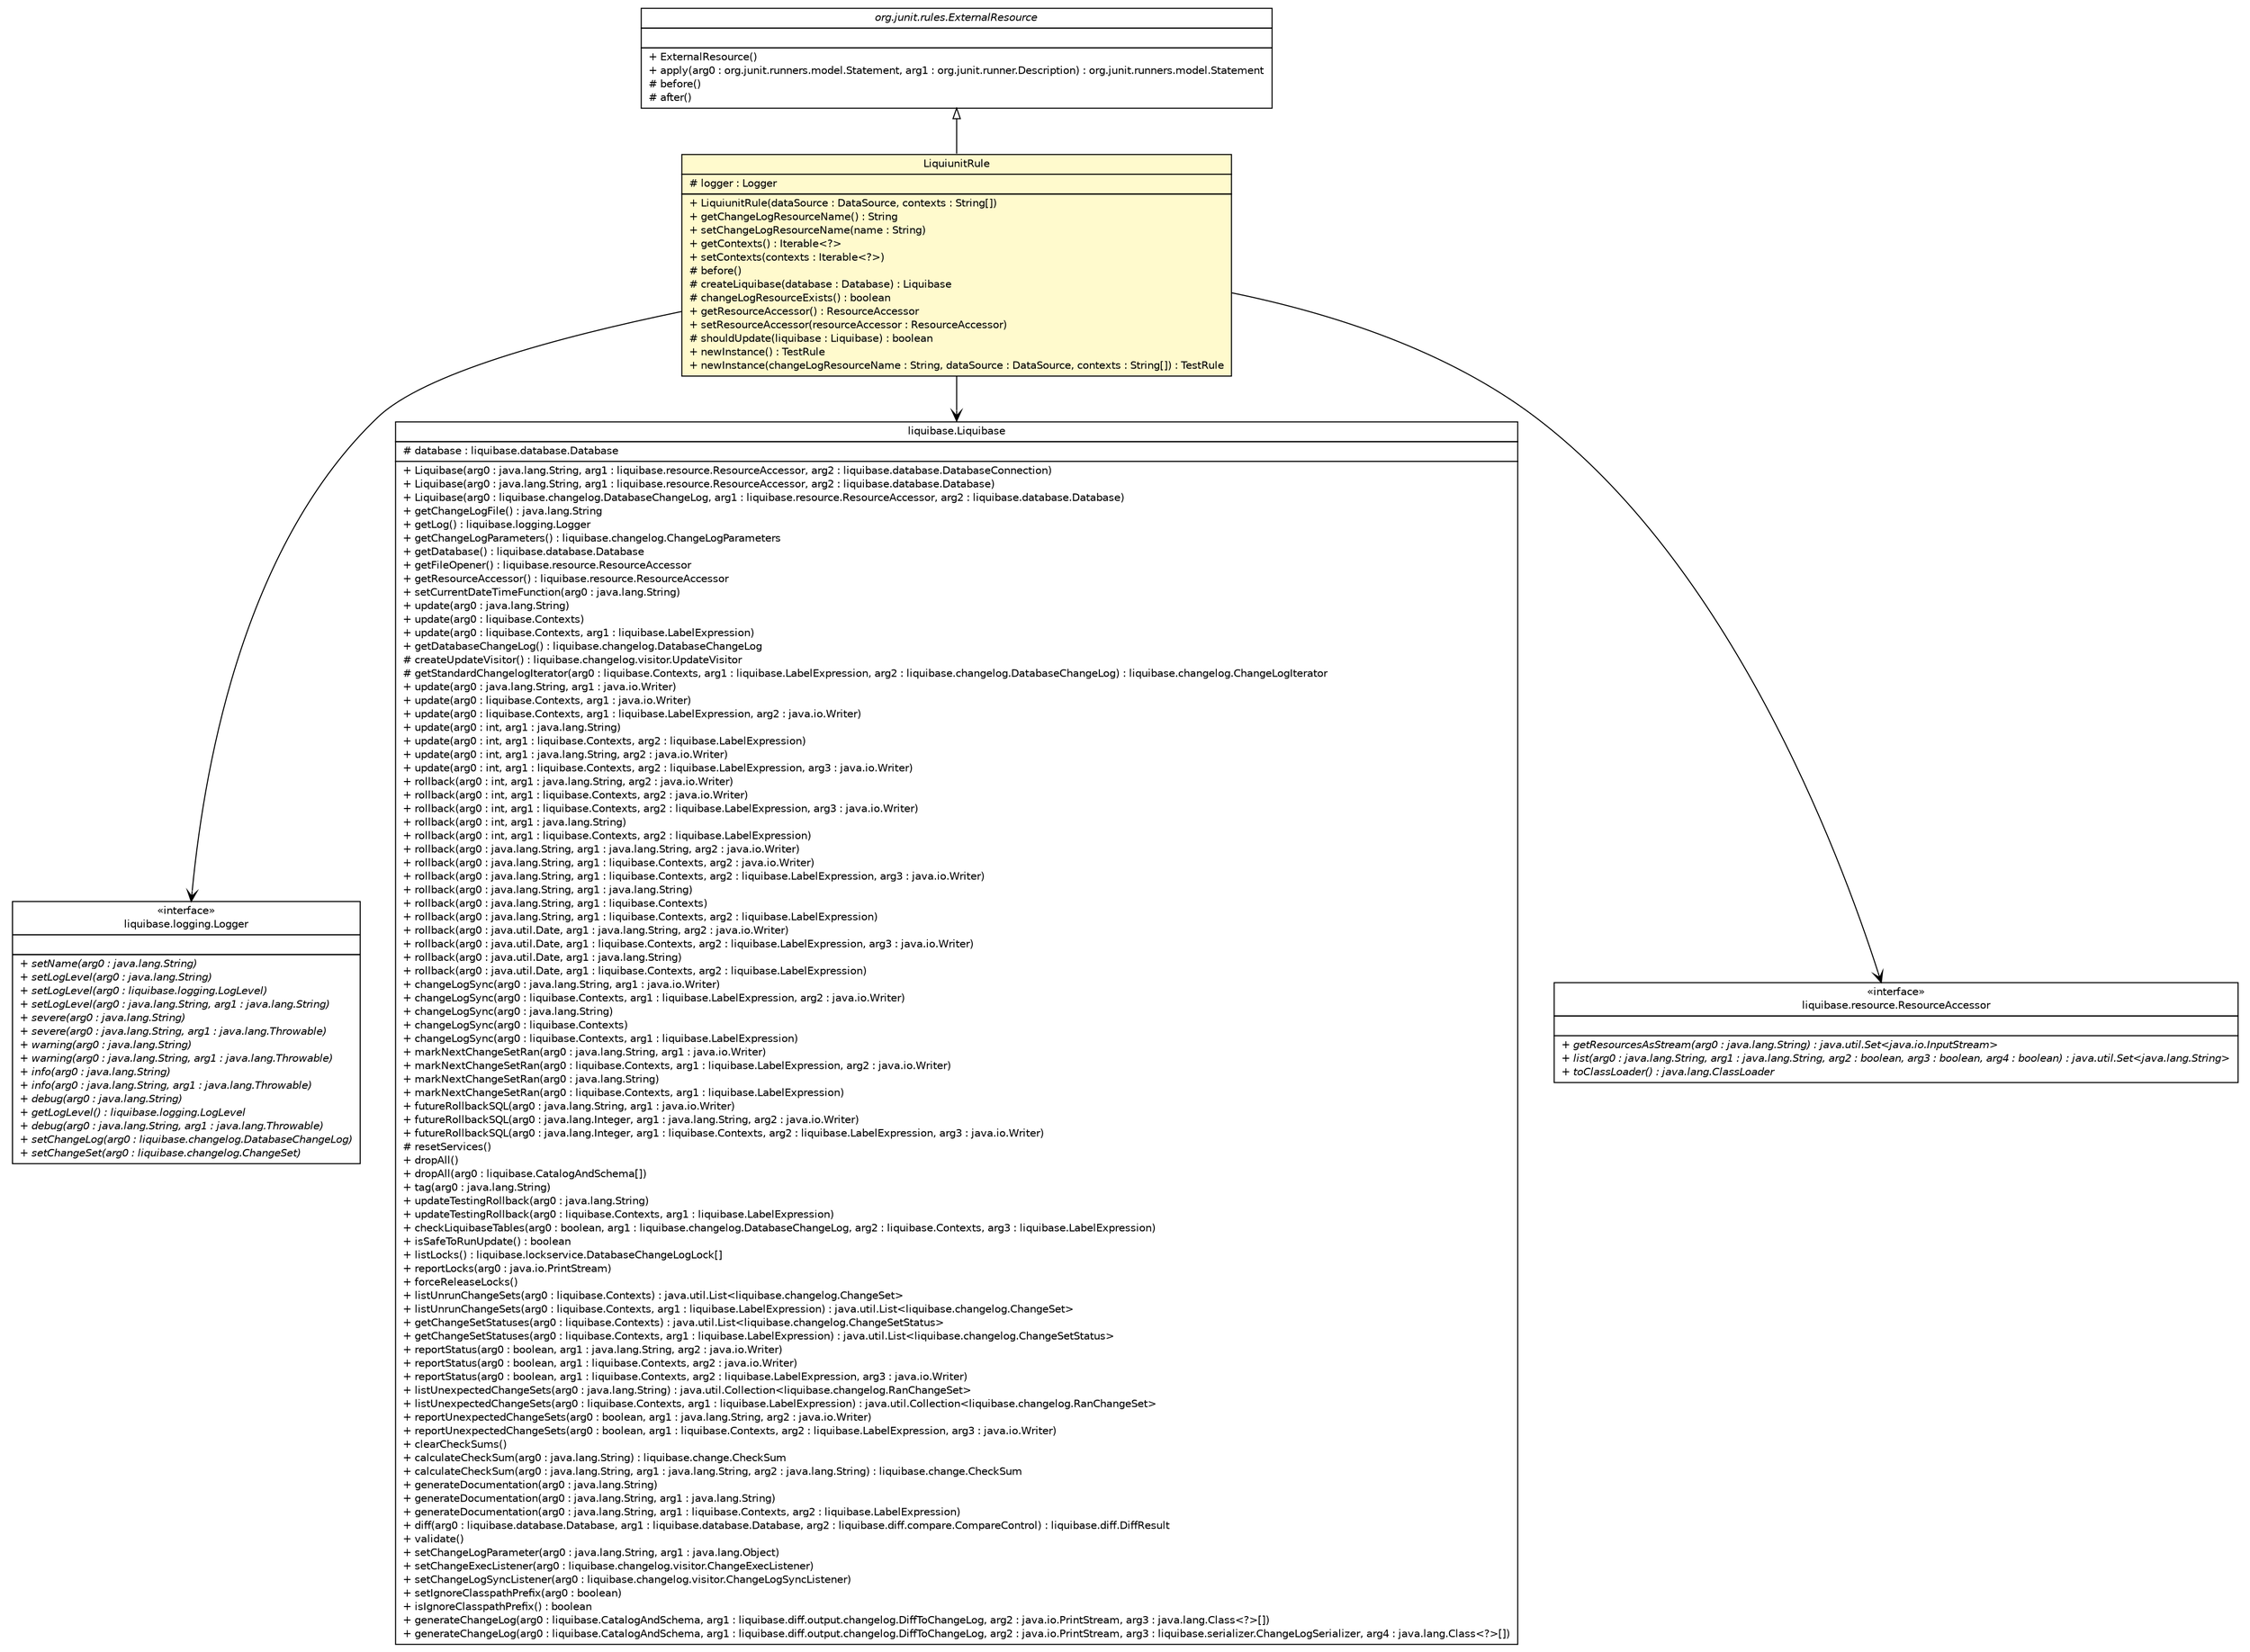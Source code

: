 #!/usr/local/bin/dot
#
# Class diagram 
# Generated by UMLGraph version R5_6-24-gf6e263 (http://www.umlgraph.org/)
#

digraph G {
	edge [fontname="Helvetica",fontsize=10,labelfontname="Helvetica",labelfontsize=10];
	node [fontname="Helvetica",fontsize=10,shape=plaintext];
	nodesep=0.25;
	ranksep=0.5;
	// com.edugility.liquiunit.LiquiunitRule
	c73 [label=<<table title="com.edugility.liquiunit.LiquiunitRule" border="0" cellborder="1" cellspacing="0" cellpadding="2" port="p" bgcolor="lemonChiffon" href="./LiquiunitRule.html">
		<tr><td><table border="0" cellspacing="0" cellpadding="1">
<tr><td align="center" balign="center"> LiquiunitRule </td></tr>
		</table></td></tr>
		<tr><td><table border="0" cellspacing="0" cellpadding="1">
<tr><td align="left" balign="left"> # logger : Logger </td></tr>
		</table></td></tr>
		<tr><td><table border="0" cellspacing="0" cellpadding="1">
<tr><td align="left" balign="left"> + LiquiunitRule(dataSource : DataSource, contexts : String[]) </td></tr>
<tr><td align="left" balign="left"> + getChangeLogResourceName() : String </td></tr>
<tr><td align="left" balign="left"> + setChangeLogResourceName(name : String) </td></tr>
<tr><td align="left" balign="left"> + getContexts() : Iterable&lt;?&gt; </td></tr>
<tr><td align="left" balign="left"> + setContexts(contexts : Iterable&lt;?&gt;) </td></tr>
<tr><td align="left" balign="left"> # before() </td></tr>
<tr><td align="left" balign="left"> # createLiquibase(database : Database) : Liquibase </td></tr>
<tr><td align="left" balign="left"> # changeLogResourceExists() : boolean </td></tr>
<tr><td align="left" balign="left"> + getResourceAccessor() : ResourceAccessor </td></tr>
<tr><td align="left" balign="left"> + setResourceAccessor(resourceAccessor : ResourceAccessor) </td></tr>
<tr><td align="left" balign="left"> # shouldUpdate(liquibase : Liquibase) : boolean </td></tr>
<tr><td align="left" balign="left"> + newInstance() : TestRule </td></tr>
<tr><td align="left" balign="left"> + newInstance(changeLogResourceName : String, dataSource : DataSource, contexts : String[]) : TestRule </td></tr>
		</table></td></tr>
		</table>>, URL="./LiquiunitRule.html", fontname="Helvetica", fontcolor="black", fontsize=10.0];
	//com.edugility.liquiunit.LiquiunitRule extends org.junit.rules.ExternalResource
	c79:p -> c73:p [dir=back,arrowtail=empty];
	// com.edugility.liquiunit.LiquiunitRule NAVASSOC liquibase.logging.Logger
	c73:p -> c81:p [taillabel="", label="", headlabel="", fontname="Helvetica", fontcolor="black", fontsize=10.0, color="black", arrowhead=open];
	// com.edugility.liquiunit.LiquiunitRule NAVASSOC liquibase.Liquibase
	c73:p -> c87:p [taillabel="", label="", headlabel="", fontname="Helvetica", fontcolor="black", fontsize=10.0, color="black", arrowhead=open];
	// com.edugility.liquiunit.LiquiunitRule NAVASSOC liquibase.resource.ResourceAccessor
	c73:p -> c88:p [taillabel="", label="", headlabel="", fontname="Helvetica", fontcolor="black", fontsize=10.0, color="black", arrowhead=open];
	// liquibase.resource.ResourceAccessor
	c88 [label=<<table title="liquibase.resource.ResourceAccessor" border="0" cellborder="1" cellspacing="0" cellpadding="2" port="p" href="http://www.liquibase.org/javadoc/liquibase/resource/ResourceAccessor.html">
		<tr><td><table border="0" cellspacing="0" cellpadding="1">
<tr><td align="center" balign="center"> &#171;interface&#187; </td></tr>
<tr><td align="center" balign="center"> liquibase.resource.ResourceAccessor </td></tr>
		</table></td></tr>
		<tr><td><table border="0" cellspacing="0" cellpadding="1">
<tr><td align="left" balign="left">  </td></tr>
		</table></td></tr>
		<tr><td><table border="0" cellspacing="0" cellpadding="1">
<tr><td align="left" balign="left"><font face="Helvetica-Oblique" point-size="10.0"> + getResourcesAsStream(arg0 : java.lang.String) : java.util.Set&lt;java.io.InputStream&gt; </font></td></tr>
<tr><td align="left" balign="left"><font face="Helvetica-Oblique" point-size="10.0"> + list(arg0 : java.lang.String, arg1 : java.lang.String, arg2 : boolean, arg3 : boolean, arg4 : boolean) : java.util.Set&lt;java.lang.String&gt; </font></td></tr>
<tr><td align="left" balign="left"><font face="Helvetica-Oblique" point-size="10.0"> + toClassLoader() : java.lang.ClassLoader </font></td></tr>
		</table></td></tr>
		</table>>, URL="http://www.liquibase.org/javadoc/liquibase/resource/ResourceAccessor.html", fontname="Helvetica", fontcolor="black", fontsize=10.0];
	// org.junit.rules.ExternalResource
	c79 [label=<<table title="org.junit.rules.ExternalResource" border="0" cellborder="1" cellspacing="0" cellpadding="2" port="p" href="http://junit.org/apidocs/org/junit/rules/ExternalResource.html">
		<tr><td><table border="0" cellspacing="0" cellpadding="1">
<tr><td align="center" balign="center"><font face="Helvetica-Oblique"> org.junit.rules.ExternalResource </font></td></tr>
		</table></td></tr>
		<tr><td><table border="0" cellspacing="0" cellpadding="1">
<tr><td align="left" balign="left">  </td></tr>
		</table></td></tr>
		<tr><td><table border="0" cellspacing="0" cellpadding="1">
<tr><td align="left" balign="left"> + ExternalResource() </td></tr>
<tr><td align="left" balign="left"> + apply(arg0 : org.junit.runners.model.Statement, arg1 : org.junit.runner.Description) : org.junit.runners.model.Statement </td></tr>
<tr><td align="left" balign="left"> # before() </td></tr>
<tr><td align="left" balign="left"> # after() </td></tr>
		</table></td></tr>
		</table>>, URL="http://junit.org/apidocs/org/junit/rules/ExternalResource.html", fontname="Helvetica", fontcolor="black", fontsize=10.0];
	// liquibase.logging.Logger
	c81 [label=<<table title="liquibase.logging.Logger" border="0" cellborder="1" cellspacing="0" cellpadding="2" port="p" href="http://www.liquibase.org/javadoc/liquibase/logging/Logger.html">
		<tr><td><table border="0" cellspacing="0" cellpadding="1">
<tr><td align="center" balign="center"> &#171;interface&#187; </td></tr>
<tr><td align="center" balign="center"> liquibase.logging.Logger </td></tr>
		</table></td></tr>
		<tr><td><table border="0" cellspacing="0" cellpadding="1">
<tr><td align="left" balign="left">  </td></tr>
		</table></td></tr>
		<tr><td><table border="0" cellspacing="0" cellpadding="1">
<tr><td align="left" balign="left"><font face="Helvetica-Oblique" point-size="10.0"> + setName(arg0 : java.lang.String) </font></td></tr>
<tr><td align="left" balign="left"><font face="Helvetica-Oblique" point-size="10.0"> + setLogLevel(arg0 : java.lang.String) </font></td></tr>
<tr><td align="left" balign="left"><font face="Helvetica-Oblique" point-size="10.0"> + setLogLevel(arg0 : liquibase.logging.LogLevel) </font></td></tr>
<tr><td align="left" balign="left"><font face="Helvetica-Oblique" point-size="10.0"> + setLogLevel(arg0 : java.lang.String, arg1 : java.lang.String) </font></td></tr>
<tr><td align="left" balign="left"><font face="Helvetica-Oblique" point-size="10.0"> + severe(arg0 : java.lang.String) </font></td></tr>
<tr><td align="left" balign="left"><font face="Helvetica-Oblique" point-size="10.0"> + severe(arg0 : java.lang.String, arg1 : java.lang.Throwable) </font></td></tr>
<tr><td align="left" balign="left"><font face="Helvetica-Oblique" point-size="10.0"> + warning(arg0 : java.lang.String) </font></td></tr>
<tr><td align="left" balign="left"><font face="Helvetica-Oblique" point-size="10.0"> + warning(arg0 : java.lang.String, arg1 : java.lang.Throwable) </font></td></tr>
<tr><td align="left" balign="left"><font face="Helvetica-Oblique" point-size="10.0"> + info(arg0 : java.lang.String) </font></td></tr>
<tr><td align="left" balign="left"><font face="Helvetica-Oblique" point-size="10.0"> + info(arg0 : java.lang.String, arg1 : java.lang.Throwable) </font></td></tr>
<tr><td align="left" balign="left"><font face="Helvetica-Oblique" point-size="10.0"> + debug(arg0 : java.lang.String) </font></td></tr>
<tr><td align="left" balign="left"><font face="Helvetica-Oblique" point-size="10.0"> + getLogLevel() : liquibase.logging.LogLevel </font></td></tr>
<tr><td align="left" balign="left"><font face="Helvetica-Oblique" point-size="10.0"> + debug(arg0 : java.lang.String, arg1 : java.lang.Throwable) </font></td></tr>
<tr><td align="left" balign="left"><font face="Helvetica-Oblique" point-size="10.0"> + setChangeLog(arg0 : liquibase.changelog.DatabaseChangeLog) </font></td></tr>
<tr><td align="left" balign="left"><font face="Helvetica-Oblique" point-size="10.0"> + setChangeSet(arg0 : liquibase.changelog.ChangeSet) </font></td></tr>
		</table></td></tr>
		</table>>, URL="http://www.liquibase.org/javadoc/liquibase/logging/Logger.html", fontname="Helvetica", fontcolor="black", fontsize=10.0];
	// liquibase.Liquibase
	c87 [label=<<table title="liquibase.Liquibase" border="0" cellborder="1" cellspacing="0" cellpadding="2" port="p" href="http://www.liquibase.org/javadoc/liquibase/Liquibase.html">
		<tr><td><table border="0" cellspacing="0" cellpadding="1">
<tr><td align="center" balign="center"> liquibase.Liquibase </td></tr>
		</table></td></tr>
		<tr><td><table border="0" cellspacing="0" cellpadding="1">
<tr><td align="left" balign="left"> # database : liquibase.database.Database </td></tr>
		</table></td></tr>
		<tr><td><table border="0" cellspacing="0" cellpadding="1">
<tr><td align="left" balign="left"> + Liquibase(arg0 : java.lang.String, arg1 : liquibase.resource.ResourceAccessor, arg2 : liquibase.database.DatabaseConnection) </td></tr>
<tr><td align="left" balign="left"> + Liquibase(arg0 : java.lang.String, arg1 : liquibase.resource.ResourceAccessor, arg2 : liquibase.database.Database) </td></tr>
<tr><td align="left" balign="left"> + Liquibase(arg0 : liquibase.changelog.DatabaseChangeLog, arg1 : liquibase.resource.ResourceAccessor, arg2 : liquibase.database.Database) </td></tr>
<tr><td align="left" balign="left"> + getChangeLogFile() : java.lang.String </td></tr>
<tr><td align="left" balign="left"> + getLog() : liquibase.logging.Logger </td></tr>
<tr><td align="left" balign="left"> + getChangeLogParameters() : liquibase.changelog.ChangeLogParameters </td></tr>
<tr><td align="left" balign="left"> + getDatabase() : liquibase.database.Database </td></tr>
<tr><td align="left" balign="left"> + getFileOpener() : liquibase.resource.ResourceAccessor </td></tr>
<tr><td align="left" balign="left"> + getResourceAccessor() : liquibase.resource.ResourceAccessor </td></tr>
<tr><td align="left" balign="left"> + setCurrentDateTimeFunction(arg0 : java.lang.String) </td></tr>
<tr><td align="left" balign="left"> + update(arg0 : java.lang.String) </td></tr>
<tr><td align="left" balign="left"> + update(arg0 : liquibase.Contexts) </td></tr>
<tr><td align="left" balign="left"> + update(arg0 : liquibase.Contexts, arg1 : liquibase.LabelExpression) </td></tr>
<tr><td align="left" balign="left"> + getDatabaseChangeLog() : liquibase.changelog.DatabaseChangeLog </td></tr>
<tr><td align="left" balign="left"> # createUpdateVisitor() : liquibase.changelog.visitor.UpdateVisitor </td></tr>
<tr><td align="left" balign="left"> # getStandardChangelogIterator(arg0 : liquibase.Contexts, arg1 : liquibase.LabelExpression, arg2 : liquibase.changelog.DatabaseChangeLog) : liquibase.changelog.ChangeLogIterator </td></tr>
<tr><td align="left" balign="left"> + update(arg0 : java.lang.String, arg1 : java.io.Writer) </td></tr>
<tr><td align="left" balign="left"> + update(arg0 : liquibase.Contexts, arg1 : java.io.Writer) </td></tr>
<tr><td align="left" balign="left"> + update(arg0 : liquibase.Contexts, arg1 : liquibase.LabelExpression, arg2 : java.io.Writer) </td></tr>
<tr><td align="left" balign="left"> + update(arg0 : int, arg1 : java.lang.String) </td></tr>
<tr><td align="left" balign="left"> + update(arg0 : int, arg1 : liquibase.Contexts, arg2 : liquibase.LabelExpression) </td></tr>
<tr><td align="left" balign="left"> + update(arg0 : int, arg1 : java.lang.String, arg2 : java.io.Writer) </td></tr>
<tr><td align="left" balign="left"> + update(arg0 : int, arg1 : liquibase.Contexts, arg2 : liquibase.LabelExpression, arg3 : java.io.Writer) </td></tr>
<tr><td align="left" balign="left"> + rollback(arg0 : int, arg1 : java.lang.String, arg2 : java.io.Writer) </td></tr>
<tr><td align="left" balign="left"> + rollback(arg0 : int, arg1 : liquibase.Contexts, arg2 : java.io.Writer) </td></tr>
<tr><td align="left" balign="left"> + rollback(arg0 : int, arg1 : liquibase.Contexts, arg2 : liquibase.LabelExpression, arg3 : java.io.Writer) </td></tr>
<tr><td align="left" balign="left"> + rollback(arg0 : int, arg1 : java.lang.String) </td></tr>
<tr><td align="left" balign="left"> + rollback(arg0 : int, arg1 : liquibase.Contexts, arg2 : liquibase.LabelExpression) </td></tr>
<tr><td align="left" balign="left"> + rollback(arg0 : java.lang.String, arg1 : java.lang.String, arg2 : java.io.Writer) </td></tr>
<tr><td align="left" balign="left"> + rollback(arg0 : java.lang.String, arg1 : liquibase.Contexts, arg2 : java.io.Writer) </td></tr>
<tr><td align="left" balign="left"> + rollback(arg0 : java.lang.String, arg1 : liquibase.Contexts, arg2 : liquibase.LabelExpression, arg3 : java.io.Writer) </td></tr>
<tr><td align="left" balign="left"> + rollback(arg0 : java.lang.String, arg1 : java.lang.String) </td></tr>
<tr><td align="left" balign="left"> + rollback(arg0 : java.lang.String, arg1 : liquibase.Contexts) </td></tr>
<tr><td align="left" balign="left"> + rollback(arg0 : java.lang.String, arg1 : liquibase.Contexts, arg2 : liquibase.LabelExpression) </td></tr>
<tr><td align="left" balign="left"> + rollback(arg0 : java.util.Date, arg1 : java.lang.String, arg2 : java.io.Writer) </td></tr>
<tr><td align="left" balign="left"> + rollback(arg0 : java.util.Date, arg1 : liquibase.Contexts, arg2 : liquibase.LabelExpression, arg3 : java.io.Writer) </td></tr>
<tr><td align="left" balign="left"> + rollback(arg0 : java.util.Date, arg1 : java.lang.String) </td></tr>
<tr><td align="left" balign="left"> + rollback(arg0 : java.util.Date, arg1 : liquibase.Contexts, arg2 : liquibase.LabelExpression) </td></tr>
<tr><td align="left" balign="left"> + changeLogSync(arg0 : java.lang.String, arg1 : java.io.Writer) </td></tr>
<tr><td align="left" balign="left"> + changeLogSync(arg0 : liquibase.Contexts, arg1 : liquibase.LabelExpression, arg2 : java.io.Writer) </td></tr>
<tr><td align="left" balign="left"> + changeLogSync(arg0 : java.lang.String) </td></tr>
<tr><td align="left" balign="left"> + changeLogSync(arg0 : liquibase.Contexts) </td></tr>
<tr><td align="left" balign="left"> + changeLogSync(arg0 : liquibase.Contexts, arg1 : liquibase.LabelExpression) </td></tr>
<tr><td align="left" balign="left"> + markNextChangeSetRan(arg0 : java.lang.String, arg1 : java.io.Writer) </td></tr>
<tr><td align="left" balign="left"> + markNextChangeSetRan(arg0 : liquibase.Contexts, arg1 : liquibase.LabelExpression, arg2 : java.io.Writer) </td></tr>
<tr><td align="left" balign="left"> + markNextChangeSetRan(arg0 : java.lang.String) </td></tr>
<tr><td align="left" balign="left"> + markNextChangeSetRan(arg0 : liquibase.Contexts, arg1 : liquibase.LabelExpression) </td></tr>
<tr><td align="left" balign="left"> + futureRollbackSQL(arg0 : java.lang.String, arg1 : java.io.Writer) </td></tr>
<tr><td align="left" balign="left"> + futureRollbackSQL(arg0 : java.lang.Integer, arg1 : java.lang.String, arg2 : java.io.Writer) </td></tr>
<tr><td align="left" balign="left"> + futureRollbackSQL(arg0 : java.lang.Integer, arg1 : liquibase.Contexts, arg2 : liquibase.LabelExpression, arg3 : java.io.Writer) </td></tr>
<tr><td align="left" balign="left"> # resetServices() </td></tr>
<tr><td align="left" balign="left"> + dropAll() </td></tr>
<tr><td align="left" balign="left"> + dropAll(arg0 : liquibase.CatalogAndSchema[]) </td></tr>
<tr><td align="left" balign="left"> + tag(arg0 : java.lang.String) </td></tr>
<tr><td align="left" balign="left"> + updateTestingRollback(arg0 : java.lang.String) </td></tr>
<tr><td align="left" balign="left"> + updateTestingRollback(arg0 : liquibase.Contexts, arg1 : liquibase.LabelExpression) </td></tr>
<tr><td align="left" balign="left"> + checkLiquibaseTables(arg0 : boolean, arg1 : liquibase.changelog.DatabaseChangeLog, arg2 : liquibase.Contexts, arg3 : liquibase.LabelExpression) </td></tr>
<tr><td align="left" balign="left"> + isSafeToRunUpdate() : boolean </td></tr>
<tr><td align="left" balign="left"> + listLocks() : liquibase.lockservice.DatabaseChangeLogLock[] </td></tr>
<tr><td align="left" balign="left"> + reportLocks(arg0 : java.io.PrintStream) </td></tr>
<tr><td align="left" balign="left"> + forceReleaseLocks() </td></tr>
<tr><td align="left" balign="left"> + listUnrunChangeSets(arg0 : liquibase.Contexts) : java.util.List&lt;liquibase.changelog.ChangeSet&gt; </td></tr>
<tr><td align="left" balign="left"> + listUnrunChangeSets(arg0 : liquibase.Contexts, arg1 : liquibase.LabelExpression) : java.util.List&lt;liquibase.changelog.ChangeSet&gt; </td></tr>
<tr><td align="left" balign="left"> + getChangeSetStatuses(arg0 : liquibase.Contexts) : java.util.List&lt;liquibase.changelog.ChangeSetStatus&gt; </td></tr>
<tr><td align="left" balign="left"> + getChangeSetStatuses(arg0 : liquibase.Contexts, arg1 : liquibase.LabelExpression) : java.util.List&lt;liquibase.changelog.ChangeSetStatus&gt; </td></tr>
<tr><td align="left" balign="left"> + reportStatus(arg0 : boolean, arg1 : java.lang.String, arg2 : java.io.Writer) </td></tr>
<tr><td align="left" balign="left"> + reportStatus(arg0 : boolean, arg1 : liquibase.Contexts, arg2 : java.io.Writer) </td></tr>
<tr><td align="left" balign="left"> + reportStatus(arg0 : boolean, arg1 : liquibase.Contexts, arg2 : liquibase.LabelExpression, arg3 : java.io.Writer) </td></tr>
<tr><td align="left" balign="left"> + listUnexpectedChangeSets(arg0 : java.lang.String) : java.util.Collection&lt;liquibase.changelog.RanChangeSet&gt; </td></tr>
<tr><td align="left" balign="left"> + listUnexpectedChangeSets(arg0 : liquibase.Contexts, arg1 : liquibase.LabelExpression) : java.util.Collection&lt;liquibase.changelog.RanChangeSet&gt; </td></tr>
<tr><td align="left" balign="left"> + reportUnexpectedChangeSets(arg0 : boolean, arg1 : java.lang.String, arg2 : java.io.Writer) </td></tr>
<tr><td align="left" balign="left"> + reportUnexpectedChangeSets(arg0 : boolean, arg1 : liquibase.Contexts, arg2 : liquibase.LabelExpression, arg3 : java.io.Writer) </td></tr>
<tr><td align="left" balign="left"> + clearCheckSums() </td></tr>
<tr><td align="left" balign="left"> + calculateCheckSum(arg0 : java.lang.String) : liquibase.change.CheckSum </td></tr>
<tr><td align="left" balign="left"> + calculateCheckSum(arg0 : java.lang.String, arg1 : java.lang.String, arg2 : java.lang.String) : liquibase.change.CheckSum </td></tr>
<tr><td align="left" balign="left"> + generateDocumentation(arg0 : java.lang.String) </td></tr>
<tr><td align="left" balign="left"> + generateDocumentation(arg0 : java.lang.String, arg1 : java.lang.String) </td></tr>
<tr><td align="left" balign="left"> + generateDocumentation(arg0 : java.lang.String, arg1 : liquibase.Contexts, arg2 : liquibase.LabelExpression) </td></tr>
<tr><td align="left" balign="left"> + diff(arg0 : liquibase.database.Database, arg1 : liquibase.database.Database, arg2 : liquibase.diff.compare.CompareControl) : liquibase.diff.DiffResult </td></tr>
<tr><td align="left" balign="left"> + validate() </td></tr>
<tr><td align="left" balign="left"> + setChangeLogParameter(arg0 : java.lang.String, arg1 : java.lang.Object) </td></tr>
<tr><td align="left" balign="left"> + setChangeExecListener(arg0 : liquibase.changelog.visitor.ChangeExecListener) </td></tr>
<tr><td align="left" balign="left"> + setChangeLogSyncListener(arg0 : liquibase.changelog.visitor.ChangeLogSyncListener) </td></tr>
<tr><td align="left" balign="left"> + setIgnoreClasspathPrefix(arg0 : boolean) </td></tr>
<tr><td align="left" balign="left"> + isIgnoreClasspathPrefix() : boolean </td></tr>
<tr><td align="left" balign="left"> + generateChangeLog(arg0 : liquibase.CatalogAndSchema, arg1 : liquibase.diff.output.changelog.DiffToChangeLog, arg2 : java.io.PrintStream, arg3 : java.lang.Class&lt;?&gt;[]) </td></tr>
<tr><td align="left" balign="left"> + generateChangeLog(arg0 : liquibase.CatalogAndSchema, arg1 : liquibase.diff.output.changelog.DiffToChangeLog, arg2 : java.io.PrintStream, arg3 : liquibase.serializer.ChangeLogSerializer, arg4 : java.lang.Class&lt;?&gt;[]) </td></tr>
		</table></td></tr>
		</table>>, URL="http://www.liquibase.org/javadoc/liquibase/Liquibase.html", fontname="Helvetica", fontcolor="black", fontsize=10.0];
}

